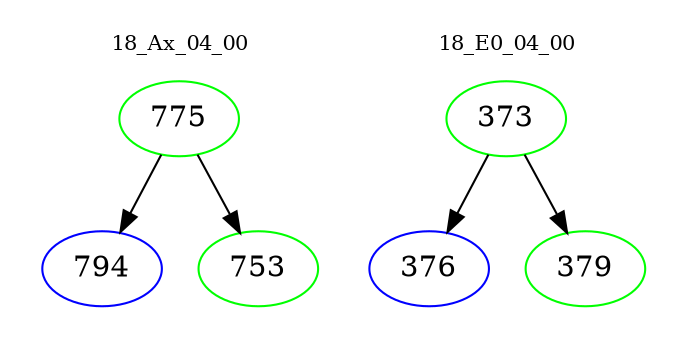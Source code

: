 digraph{
subgraph cluster_0 {
color = white
label = "18_Ax_04_00";
fontsize=10;
T0_775 [label="775", color="green"]
T0_775 -> T0_794 [color="black"]
T0_794 [label="794", color="blue"]
T0_775 -> T0_753 [color="black"]
T0_753 [label="753", color="green"]
}
subgraph cluster_1 {
color = white
label = "18_E0_04_00";
fontsize=10;
T1_373 [label="373", color="green"]
T1_373 -> T1_376 [color="black"]
T1_376 [label="376", color="blue"]
T1_373 -> T1_379 [color="black"]
T1_379 [label="379", color="green"]
}
}
